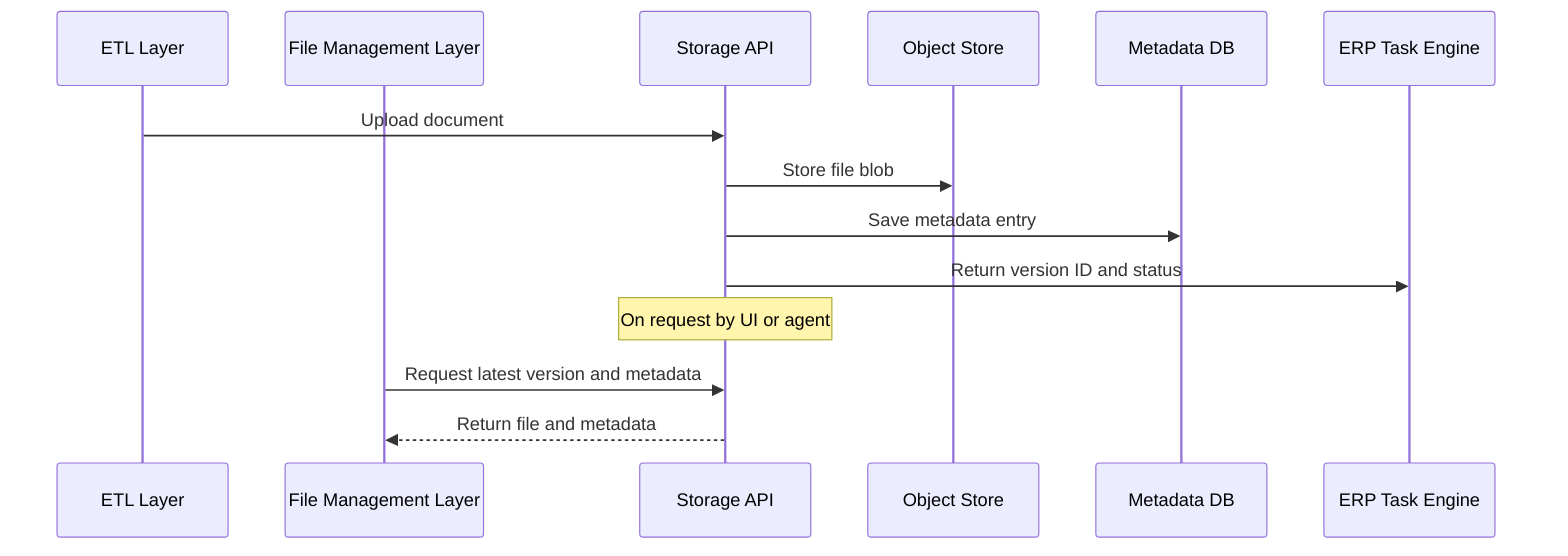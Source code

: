 sequenceDiagram
    participant ETL as ETL Layer
    participant FILE as File Management Layer
    participant STORAGE as Storage API
    participant S3 as Object Store
    participant META as Metadata DB
    participant ERP as ERP Task Engine

    ETL->>STORAGE: Upload document
    STORAGE->>S3: Store file blob
    STORAGE->>META: Save metadata entry
    STORAGE->>ERP: Return version ID and status

    Note over STORAGE: On request by UI or agent
    FILE->>STORAGE: Request latest version and metadata
    STORAGE-->>FILE: Return file and metadata
